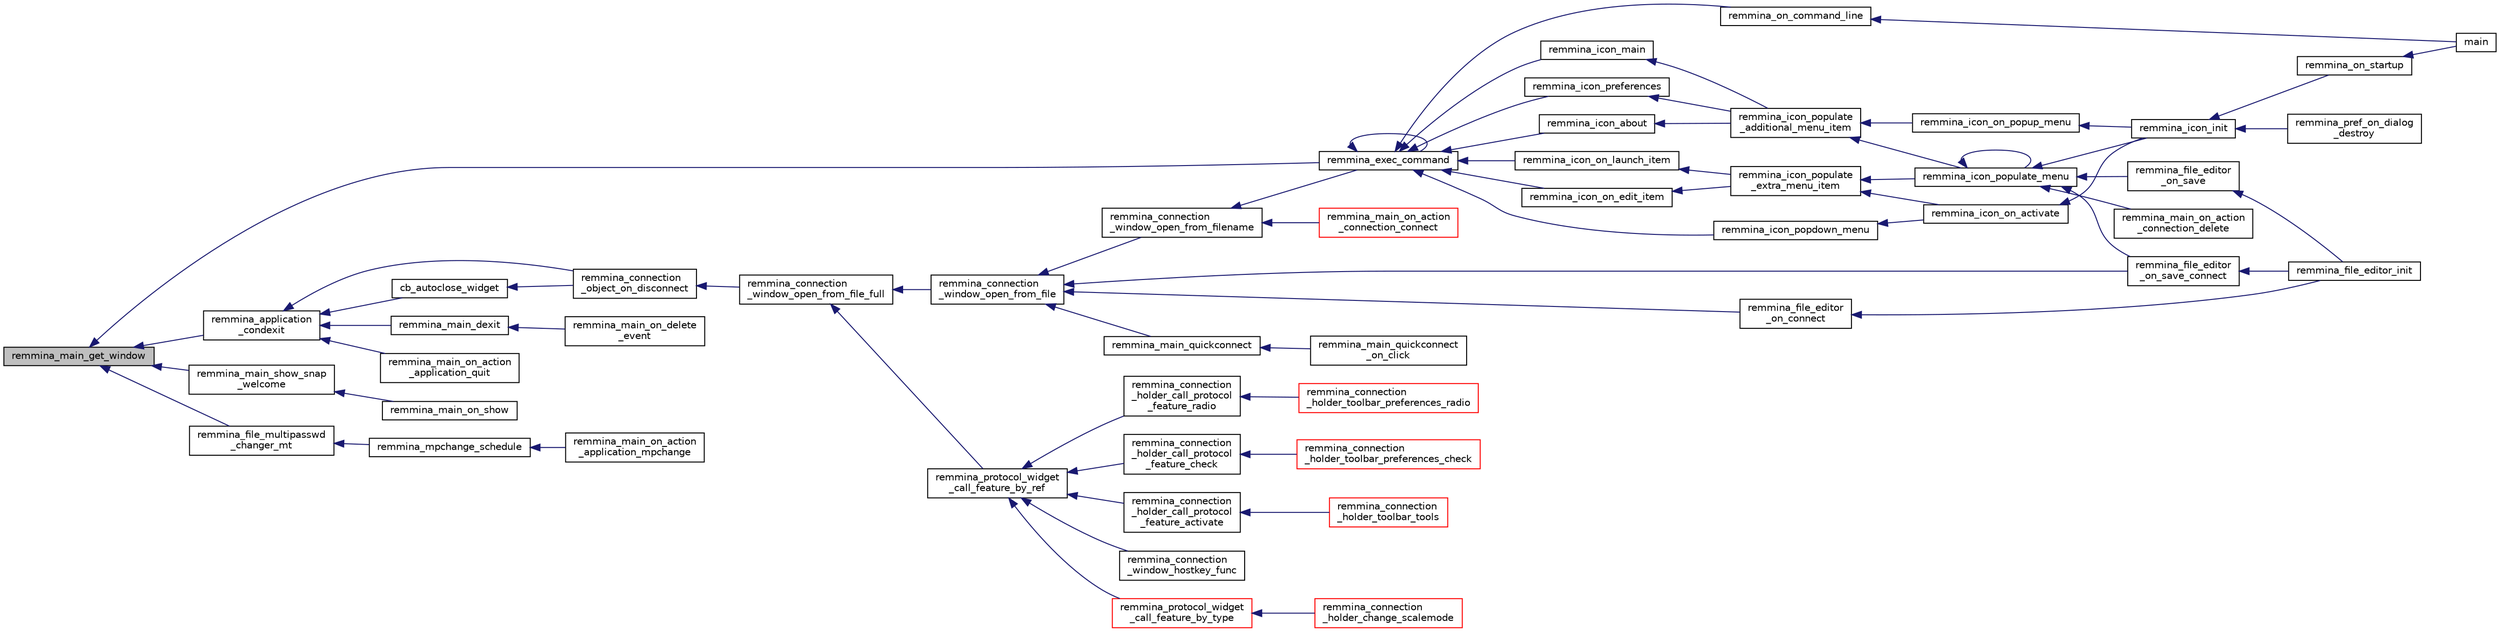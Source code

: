 digraph "remmina_main_get_window"
{
  edge [fontname="Helvetica",fontsize="10",labelfontname="Helvetica",labelfontsize="10"];
  node [fontname="Helvetica",fontsize="10",shape=record];
  rankdir="LR";
  Node1474 [label="remmina_main_get_window",height=0.2,width=0.4,color="black", fillcolor="grey75", style="filled", fontcolor="black"];
  Node1474 -> Node1475 [dir="back",color="midnightblue",fontsize="10",style="solid",fontname="Helvetica"];
  Node1475 [label="remmina_application\l_condexit",height=0.2,width=0.4,color="black", fillcolor="white", style="filled",URL="$remmina__exec_8h.html#aaa67e07e2426828d7e7b9b30d2038d31"];
  Node1475 -> Node1476 [dir="back",color="midnightblue",fontsize="10",style="solid",fontname="Helvetica"];
  Node1476 [label="cb_autoclose_widget",height=0.2,width=0.4,color="black", fillcolor="white", style="filled",URL="$remmina__connection__window_8c.html#a6d866a05da5d47a9342d4c87dbf70863"];
  Node1476 -> Node1477 [dir="back",color="midnightblue",fontsize="10",style="solid",fontname="Helvetica"];
  Node1477 [label="remmina_connection\l_object_on_disconnect",height=0.2,width=0.4,color="black", fillcolor="white", style="filled",URL="$remmina__connection__window_8c.html#ad6ea67e2303625444fb4936a114e82df"];
  Node1477 -> Node1478 [dir="back",color="midnightblue",fontsize="10",style="solid",fontname="Helvetica"];
  Node1478 [label="remmina_connection\l_window_open_from_file_full",height=0.2,width=0.4,color="black", fillcolor="white", style="filled",URL="$remmina__connection__window_8h.html#adbf2b670ca3bae96a99cb0b36021a961"];
  Node1478 -> Node1479 [dir="back",color="midnightblue",fontsize="10",style="solid",fontname="Helvetica"];
  Node1479 [label="remmina_connection\l_window_open_from_file",height=0.2,width=0.4,color="black", fillcolor="white", style="filled",URL="$remmina__connection__window_8h.html#a1c7f722a89609523cc4de079cc82f23c"];
  Node1479 -> Node1480 [dir="back",color="midnightblue",fontsize="10",style="solid",fontname="Helvetica"];
  Node1480 [label="remmina_connection\l_window_open_from_filename",height=0.2,width=0.4,color="black", fillcolor="white", style="filled",URL="$remmina__connection__window_8h.html#ab0ed27ef360efc7d92906cbabf9da5db"];
  Node1480 -> Node1481 [dir="back",color="midnightblue",fontsize="10",style="solid",fontname="Helvetica"];
  Node1481 [label="remmina_exec_command",height=0.2,width=0.4,color="black", fillcolor="white", style="filled",URL="$remmina__exec_8h.html#a424cabdcff647797061e7482049d62a7"];
  Node1481 -> Node1482 [dir="back",color="midnightblue",fontsize="10",style="solid",fontname="Helvetica"];
  Node1482 [label="remmina_on_command_line",height=0.2,width=0.4,color="black", fillcolor="white", style="filled",URL="$remmina_8c.html#aeb286fc5bd52ab5382ab8cb495dc2914"];
  Node1482 -> Node1483 [dir="back",color="midnightblue",fontsize="10",style="solid",fontname="Helvetica"];
  Node1483 [label="main",height=0.2,width=0.4,color="black", fillcolor="white", style="filled",URL="$remmina_8c.html#a0ddf1224851353fc92bfbff6f499fa97"];
  Node1481 -> Node1481 [dir="back",color="midnightblue",fontsize="10",style="solid",fontname="Helvetica"];
  Node1481 -> Node1484 [dir="back",color="midnightblue",fontsize="10",style="solid",fontname="Helvetica"];
  Node1484 [label="remmina_icon_main",height=0.2,width=0.4,color="black", fillcolor="white", style="filled",URL="$remmina__icon_8c.html#a920476110ab6410c8fc8cf734109e497"];
  Node1484 -> Node1485 [dir="back",color="midnightblue",fontsize="10",style="solid",fontname="Helvetica"];
  Node1485 [label="remmina_icon_populate\l_additional_menu_item",height=0.2,width=0.4,color="black", fillcolor="white", style="filled",URL="$remmina__icon_8c.html#a8aaf73ed94cf20dcce1c7be26262cb56"];
  Node1485 -> Node1486 [dir="back",color="midnightblue",fontsize="10",style="solid",fontname="Helvetica"];
  Node1486 [label="remmina_icon_populate_menu",height=0.2,width=0.4,color="black", fillcolor="white", style="filled",URL="$remmina__icon_8h.html#af80ed314f91d653237249d839c7fc3b2"];
  Node1486 -> Node1487 [dir="back",color="midnightblue",fontsize="10",style="solid",fontname="Helvetica"];
  Node1487 [label="remmina_file_editor\l_on_save",height=0.2,width=0.4,color="black", fillcolor="white", style="filled",URL="$remmina__file__editor_8c.html#ac2a5cf9cdcf640986e245eb04be9c4ad"];
  Node1487 -> Node1488 [dir="back",color="midnightblue",fontsize="10",style="solid",fontname="Helvetica"];
  Node1488 [label="remmina_file_editor_init",height=0.2,width=0.4,color="black", fillcolor="white", style="filled",URL="$remmina__file__editor_8c.html#a9afd8d41c66f547320930eb331f3124d"];
  Node1486 -> Node1489 [dir="back",color="midnightblue",fontsize="10",style="solid",fontname="Helvetica"];
  Node1489 [label="remmina_file_editor\l_on_save_connect",height=0.2,width=0.4,color="black", fillcolor="white", style="filled",URL="$remmina__file__editor_8c.html#a57224f3f69f04f398de563b71be6b18e"];
  Node1489 -> Node1488 [dir="back",color="midnightblue",fontsize="10",style="solid",fontname="Helvetica"];
  Node1486 -> Node1486 [dir="back",color="midnightblue",fontsize="10",style="solid",fontname="Helvetica"];
  Node1486 -> Node1490 [dir="back",color="midnightblue",fontsize="10",style="solid",fontname="Helvetica"];
  Node1490 [label="remmina_icon_init",height=0.2,width=0.4,color="black", fillcolor="white", style="filled",URL="$remmina__icon_8h.html#a741c81815e562f40672c4485172306d6"];
  Node1490 -> Node1491 [dir="back",color="midnightblue",fontsize="10",style="solid",fontname="Helvetica"];
  Node1491 [label="remmina_on_startup",height=0.2,width=0.4,color="black", fillcolor="white", style="filled",URL="$remmina_8c.html#a26d2c20be18ff44f239b756f1d5be01a"];
  Node1491 -> Node1483 [dir="back",color="midnightblue",fontsize="10",style="solid",fontname="Helvetica"];
  Node1490 -> Node1492 [dir="back",color="midnightblue",fontsize="10",style="solid",fontname="Helvetica"];
  Node1492 [label="remmina_pref_on_dialog\l_destroy",height=0.2,width=0.4,color="black", fillcolor="white", style="filled",URL="$remmina__pref__dialog_8c.html#ab9776574663e2c3fcb793ec70887336d"];
  Node1486 -> Node1493 [dir="back",color="midnightblue",fontsize="10",style="solid",fontname="Helvetica"];
  Node1493 [label="remmina_main_on_action\l_connection_delete",height=0.2,width=0.4,color="black", fillcolor="white", style="filled",URL="$remmina__main_8c.html#aa0cd57e00874ae6ca8b0ee83213267da"];
  Node1485 -> Node1494 [dir="back",color="midnightblue",fontsize="10",style="solid",fontname="Helvetica"];
  Node1494 [label="remmina_icon_on_popup_menu",height=0.2,width=0.4,color="black", fillcolor="white", style="filled",URL="$remmina__icon_8c.html#a95b917790eeb38e48137018796bdda93"];
  Node1494 -> Node1490 [dir="back",color="midnightblue",fontsize="10",style="solid",fontname="Helvetica"];
  Node1481 -> Node1495 [dir="back",color="midnightblue",fontsize="10",style="solid",fontname="Helvetica"];
  Node1495 [label="remmina_icon_preferences",height=0.2,width=0.4,color="black", fillcolor="white", style="filled",URL="$remmina__icon_8c.html#ad3b0e3d12e4854eae05b1afea19da404"];
  Node1495 -> Node1485 [dir="back",color="midnightblue",fontsize="10",style="solid",fontname="Helvetica"];
  Node1481 -> Node1496 [dir="back",color="midnightblue",fontsize="10",style="solid",fontname="Helvetica"];
  Node1496 [label="remmina_icon_about",height=0.2,width=0.4,color="black", fillcolor="white", style="filled",URL="$remmina__icon_8c.html#a5cdf1958ef01e49889bcee2e90e2cf71"];
  Node1496 -> Node1485 [dir="back",color="midnightblue",fontsize="10",style="solid",fontname="Helvetica"];
  Node1481 -> Node1497 [dir="back",color="midnightblue",fontsize="10",style="solid",fontname="Helvetica"];
  Node1497 [label="remmina_icon_on_launch_item",height=0.2,width=0.4,color="black", fillcolor="white", style="filled",URL="$remmina__icon_8c.html#ad1699688680e12abcfd5c74dd2f76d83"];
  Node1497 -> Node1498 [dir="back",color="midnightblue",fontsize="10",style="solid",fontname="Helvetica"];
  Node1498 [label="remmina_icon_populate\l_extra_menu_item",height=0.2,width=0.4,color="black", fillcolor="white", style="filled",URL="$remmina__icon_8c.html#a2847311861df3a2f1c8bbcd35cf3fd6f"];
  Node1498 -> Node1486 [dir="back",color="midnightblue",fontsize="10",style="solid",fontname="Helvetica"];
  Node1498 -> Node1499 [dir="back",color="midnightblue",fontsize="10",style="solid",fontname="Helvetica"];
  Node1499 [label="remmina_icon_on_activate",height=0.2,width=0.4,color="black", fillcolor="white", style="filled",URL="$remmina__icon_8c.html#af175fef31eb95974094088235b3a2b1d"];
  Node1499 -> Node1490 [dir="back",color="midnightblue",fontsize="10",style="solid",fontname="Helvetica"];
  Node1481 -> Node1500 [dir="back",color="midnightblue",fontsize="10",style="solid",fontname="Helvetica"];
  Node1500 [label="remmina_icon_on_edit_item",height=0.2,width=0.4,color="black", fillcolor="white", style="filled",URL="$remmina__icon_8c.html#af8708120906a8dc41a7998ebf9ecd129"];
  Node1500 -> Node1498 [dir="back",color="midnightblue",fontsize="10",style="solid",fontname="Helvetica"];
  Node1481 -> Node1501 [dir="back",color="midnightblue",fontsize="10",style="solid",fontname="Helvetica"];
  Node1501 [label="remmina_icon_popdown_menu",height=0.2,width=0.4,color="black", fillcolor="white", style="filled",URL="$remmina__icon_8c.html#a444be76e3c3a065279c5f9abc7fae833"];
  Node1501 -> Node1499 [dir="back",color="midnightblue",fontsize="10",style="solid",fontname="Helvetica"];
  Node1480 -> Node1502 [dir="back",color="midnightblue",fontsize="10",style="solid",fontname="Helvetica"];
  Node1502 [label="remmina_main_on_action\l_connection_connect",height=0.2,width=0.4,color="red", fillcolor="white", style="filled",URL="$remmina__main_8c.html#ae023d1cb099a4f7bee79f13760566cbf"];
  Node1479 -> Node1504 [dir="back",color="midnightblue",fontsize="10",style="solid",fontname="Helvetica"];
  Node1504 [label="remmina_file_editor\l_on_connect",height=0.2,width=0.4,color="black", fillcolor="white", style="filled",URL="$remmina__file__editor_8c.html#a73b8581fd1fd77532b748d91a2951f25"];
  Node1504 -> Node1488 [dir="back",color="midnightblue",fontsize="10",style="solid",fontname="Helvetica"];
  Node1479 -> Node1489 [dir="back",color="midnightblue",fontsize="10",style="solid",fontname="Helvetica"];
  Node1479 -> Node1505 [dir="back",color="midnightblue",fontsize="10",style="solid",fontname="Helvetica"];
  Node1505 [label="remmina_main_quickconnect",height=0.2,width=0.4,color="black", fillcolor="white", style="filled",URL="$remmina__main_8c.html#a802458852abacebfb16f1f4295806a01"];
  Node1505 -> Node1506 [dir="back",color="midnightblue",fontsize="10",style="solid",fontname="Helvetica"];
  Node1506 [label="remmina_main_quickconnect\l_on_click",height=0.2,width=0.4,color="black", fillcolor="white", style="filled",URL="$remmina__main_8c.html#a210e9e04c7c97cc86412044de31f659d"];
  Node1478 -> Node1507 [dir="back",color="midnightblue",fontsize="10",style="solid",fontname="Helvetica"];
  Node1507 [label="remmina_protocol_widget\l_call_feature_by_ref",height=0.2,width=0.4,color="black", fillcolor="white", style="filled",URL="$remmina__protocol__widget_8h.html#a605b69a9aa4393024369cc5070488692"];
  Node1507 -> Node1508 [dir="back",color="midnightblue",fontsize="10",style="solid",fontname="Helvetica"];
  Node1508 [label="remmina_connection\l_holder_call_protocol\l_feature_radio",height=0.2,width=0.4,color="black", fillcolor="white", style="filled",URL="$remmina__connection__window_8c.html#a86280cb973101817f7410af393bc2f98"];
  Node1508 -> Node1509 [dir="back",color="midnightblue",fontsize="10",style="solid",fontname="Helvetica"];
  Node1509 [label="remmina_connection\l_holder_toolbar_preferences_radio",height=0.2,width=0.4,color="red", fillcolor="white", style="filled",URL="$remmina__connection__window_8c.html#a1ddab4aacc284c606ab237eae9c0b5a9"];
  Node1507 -> Node1525 [dir="back",color="midnightblue",fontsize="10",style="solid",fontname="Helvetica"];
  Node1525 [label="remmina_connection\l_holder_call_protocol\l_feature_check",height=0.2,width=0.4,color="black", fillcolor="white", style="filled",URL="$remmina__connection__window_8c.html#a8d924ded7fe147df8b5f113e2fb1d6e7"];
  Node1525 -> Node1526 [dir="back",color="midnightblue",fontsize="10",style="solid",fontname="Helvetica"];
  Node1526 [label="remmina_connection\l_holder_toolbar_preferences_check",height=0.2,width=0.4,color="red", fillcolor="white", style="filled",URL="$remmina__connection__window_8c.html#ada0dce340f5f1484c496a2357e8a2c69"];
  Node1507 -> Node1527 [dir="back",color="midnightblue",fontsize="10",style="solid",fontname="Helvetica"];
  Node1527 [label="remmina_connection\l_holder_call_protocol\l_feature_activate",height=0.2,width=0.4,color="black", fillcolor="white", style="filled",URL="$remmina__connection__window_8c.html#a4507b43c6fd10bc68d9512c6b253a552"];
  Node1527 -> Node1528 [dir="back",color="midnightblue",fontsize="10",style="solid",fontname="Helvetica"];
  Node1528 [label="remmina_connection\l_holder_toolbar_tools",height=0.2,width=0.4,color="red", fillcolor="white", style="filled",URL="$remmina__connection__window_8c.html#a51cc0b2274049920f67c71047bd76213"];
  Node1507 -> Node1520 [dir="back",color="midnightblue",fontsize="10",style="solid",fontname="Helvetica"];
  Node1520 [label="remmina_connection\l_window_hostkey_func",height=0.2,width=0.4,color="black", fillcolor="white", style="filled",URL="$remmina__connection__window_8c.html#abef663d930076deb3105f86dabe2a9c3"];
  Node1507 -> Node1529 [dir="back",color="midnightblue",fontsize="10",style="solid",fontname="Helvetica"];
  Node1529 [label="remmina_protocol_widget\l_call_feature_by_type",height=0.2,width=0.4,color="red", fillcolor="white", style="filled",URL="$remmina__protocol__widget_8h.html#a6a630e96e5b914d60d678ae8eaad4cd9"];
  Node1529 -> Node1530 [dir="back",color="midnightblue",fontsize="10",style="solid",fontname="Helvetica"];
  Node1530 [label="remmina_connection\l_holder_change_scalemode",height=0.2,width=0.4,color="red", fillcolor="white", style="filled",URL="$remmina__connection__window_8c.html#a5565ebedf82eb9f2d54b7f447b4c930e"];
  Node1475 -> Node1477 [dir="back",color="midnightblue",fontsize="10",style="solid",fontname="Helvetica"];
  Node1475 -> Node1537 [dir="back",color="midnightblue",fontsize="10",style="solid",fontname="Helvetica"];
  Node1537 [label="remmina_main_dexit",height=0.2,width=0.4,color="black", fillcolor="white", style="filled",URL="$remmina__main_8c.html#a33ef5745d8b934ef52379c277d3a1ab2"];
  Node1537 -> Node1538 [dir="back",color="midnightblue",fontsize="10",style="solid",fontname="Helvetica"];
  Node1538 [label="remmina_main_on_delete\l_event",height=0.2,width=0.4,color="black", fillcolor="white", style="filled",URL="$remmina__main_8c.html#a40493bb60c169e53e2e08a0d0a808302"];
  Node1475 -> Node1539 [dir="back",color="midnightblue",fontsize="10",style="solid",fontname="Helvetica"];
  Node1539 [label="remmina_main_on_action\l_application_quit",height=0.2,width=0.4,color="black", fillcolor="white", style="filled",URL="$remmina__main_8c.html#a4948f36273d9da969521981851149271"];
  Node1474 -> Node1481 [dir="back",color="midnightblue",fontsize="10",style="solid",fontname="Helvetica"];
  Node1474 -> Node1540 [dir="back",color="midnightblue",fontsize="10",style="solid",fontname="Helvetica"];
  Node1540 [label="remmina_main_show_snap\l_welcome",height=0.2,width=0.4,color="black", fillcolor="white", style="filled",URL="$remmina__main_8c.html#ab08aae433b625c3a84330630fe2bd2d5"];
  Node1540 -> Node1541 [dir="back",color="midnightblue",fontsize="10",style="solid",fontname="Helvetica"];
  Node1541 [label="remmina_main_on_show",height=0.2,width=0.4,color="black", fillcolor="white", style="filled",URL="$remmina__main_8c.html#aa4d9b76d32fa500f4b9f39a19e4eaaf2"];
  Node1474 -> Node1542 [dir="back",color="midnightblue",fontsize="10",style="solid",fontname="Helvetica"];
  Node1542 [label="remmina_file_multipasswd\l_changer_mt",height=0.2,width=0.4,color="black", fillcolor="white", style="filled",URL="$remmina__mpchange_8c.html#a525273e9a7f849c9d072467d216762b2"];
  Node1542 -> Node1543 [dir="back",color="midnightblue",fontsize="10",style="solid",fontname="Helvetica"];
  Node1543 [label="remmina_mpchange_schedule",height=0.2,width=0.4,color="black", fillcolor="white", style="filled",URL="$remmina__mpchange_8h.html#a8627f0b2ac822c2f57a4eddc843a8fed"];
  Node1543 -> Node1544 [dir="back",color="midnightblue",fontsize="10",style="solid",fontname="Helvetica"];
  Node1544 [label="remmina_main_on_action\l_application_mpchange",height=0.2,width=0.4,color="black", fillcolor="white", style="filled",URL="$remmina__main_8c.html#ab4f57cd4cee702be983cf78ed13de578"];
}
